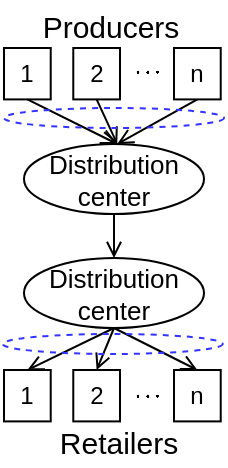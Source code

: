 <mxfile version="19.0.0" type="github">
  <diagram id="5q5lM8viIP_J6wY_YYFQ" name="Page-1">
    <mxGraphModel dx="517" dy="625" grid="1" gridSize="10" guides="1" tooltips="1" connect="1" arrows="1" fold="1" page="1" pageScale="1" pageWidth="350" pageHeight="350" math="1" shadow="0">
      <root>
        <mxCell id="0" />
        <mxCell id="1" parent="0" />
        <mxCell id="u4vzdmabbaN-2MladeCJ-18" value="1" style="rounded=0;whiteSpace=wrap;html=1;rotation=0;" vertex="1" parent="1">
          <mxGeometry x="10" y="-315" width="23.36" height="25.7" as="geometry" />
        </mxCell>
        <mxCell id="u4vzdmabbaN-2MladeCJ-4" value="" style="endArrow=open;html=1;rounded=0;entryX=0;entryY=0.5;entryDx=0;entryDy=0;exitX=0.5;exitY=1;exitDx=0;exitDy=0;startArrow=none;startFill=0;endFill=0;" edge="1" parent="1" source="u4vzdmabbaN-2MladeCJ-33">
          <mxGeometry width="50" height="50" relative="1" as="geometry">
            <mxPoint x="133.997" y="-306.512" as="sourcePoint" />
            <mxPoint x="66.624" y="-267.0" as="targetPoint" />
          </mxGeometry>
        </mxCell>
        <mxCell id="u4vzdmabbaN-2MladeCJ-10" value="" style="endArrow=open;html=1;rounded=0;entryX=0;entryY=0.5;entryDx=0;entryDy=0;exitX=0.5;exitY=1;exitDx=0;exitDy=0;endFill=0;" edge="1" parent="1" source="u4vzdmabbaN-2MladeCJ-32">
          <mxGeometry width="50" height="50" relative="1" as="geometry">
            <mxPoint x="89.997" y="-306.512" as="sourcePoint" />
            <mxPoint x="66.624" y="-267.0" as="targetPoint" />
          </mxGeometry>
        </mxCell>
        <mxCell id="u4vzdmabbaN-2MladeCJ-12" value="" style="endArrow=open;html=1;rounded=0;entryX=0;entryY=0.5;entryDx=0;entryDy=0;exitX=0.5;exitY=1;exitDx=0;exitDy=0;endFill=0;" edge="1" parent="1" source="u4vzdmabbaN-2MladeCJ-18">
          <mxGeometry width="50" height="50" relative="1" as="geometry">
            <mxPoint x="-49.64" y="-306" as="sourcePoint" />
            <mxPoint x="66.624" y="-267.0" as="targetPoint" />
          </mxGeometry>
        </mxCell>
        <mxCell id="u4vzdmabbaN-2MladeCJ-21" value="$$ \vdots $$" style="text;html=1;align=center;verticalAlign=middle;resizable=0;points=[];autosize=1;strokeColor=none;fillColor=none;fontSize=10;rotation=90;" vertex="1" parent="1">
          <mxGeometry x="48.36" y="-313.15" width="70" height="20" as="geometry" />
        </mxCell>
        <mxCell id="u4vzdmabbaN-2MladeCJ-3" value="" style="endArrow=open;html=1;rounded=0;exitX=0.5;exitY=1;exitDx=0;exitDy=0;endFill=0;entryX=0.5;entryY=0;entryDx=0;entryDy=0;" edge="1" parent="1" source="u4vzdmabbaN-2MladeCJ-46" target="u4vzdmabbaN-2MladeCJ-52">
          <mxGeometry width="50" height="50" relative="1" as="geometry">
            <mxPoint x="63.344" y="-237.003" as="sourcePoint" />
            <mxPoint x="60" y="-210" as="targetPoint" />
          </mxGeometry>
        </mxCell>
        <mxCell id="u4vzdmabbaN-2MladeCJ-27" value="$$ \vdots $$" style="text;html=1;align=center;verticalAlign=middle;resizable=0;points=[];autosize=1;strokeColor=none;fillColor=none;fontSize=10;rotation=90;" vertex="1" parent="1">
          <mxGeometry x="48.36" y="-151.15" width="70" height="20" as="geometry" />
        </mxCell>
        <mxCell id="u4vzdmabbaN-2MladeCJ-28" value="" style="endArrow=open;html=1;rounded=0;entryX=0.5;entryY=0;entryDx=0;entryDy=0;exitX=0.5;exitY=1;exitDx=0;exitDy=0;endFill=0;" edge="1" parent="1" target="u4vzdmabbaN-2MladeCJ-35">
          <mxGeometry width="50" height="50" relative="1" as="geometry">
            <mxPoint x="65" y="-175.0" as="sourcePoint" />
            <mxPoint x="18.997" y="-141.785" as="targetPoint" />
          </mxGeometry>
        </mxCell>
        <mxCell id="u4vzdmabbaN-2MladeCJ-29" value="" style="endArrow=none;html=1;rounded=0;exitX=0.5;exitY=0;exitDx=0;exitDy=0;entryX=0.5;entryY=1;entryDx=0;entryDy=0;startArrow=open;startFill=0;" edge="1" parent="1" source="u4vzdmabbaN-2MladeCJ-36">
          <mxGeometry width="50" height="50" relative="1" as="geometry">
            <mxPoint x="89.997" y="-141.785" as="sourcePoint" />
            <mxPoint x="65" y="-175.0" as="targetPoint" />
          </mxGeometry>
        </mxCell>
        <mxCell id="u4vzdmabbaN-2MladeCJ-30" value="" style="endArrow=none;html=1;rounded=0;exitX=0.5;exitY=0;exitDx=0;exitDy=0;entryX=0.5;entryY=1;entryDx=0;entryDy=0;endFill=0;startArrow=open;startFill=0;" edge="1" parent="1" source="u4vzdmabbaN-2MladeCJ-37">
          <mxGeometry width="50" height="50" relative="1" as="geometry">
            <mxPoint x="133.997" y="-141.785" as="sourcePoint" />
            <mxPoint x="65" y="-175.0" as="targetPoint" />
          </mxGeometry>
        </mxCell>
        <mxCell id="u4vzdmabbaN-2MladeCJ-32" value="2" style="rounded=0;whiteSpace=wrap;html=1;rotation=0;" vertex="1" parent="1">
          <mxGeometry x="44.64" y="-315" width="23.36" height="25.7" as="geometry" />
        </mxCell>
        <mxCell id="u4vzdmabbaN-2MladeCJ-33" value="n" style="rounded=0;whiteSpace=wrap;html=1;rotation=0;" vertex="1" parent="1">
          <mxGeometry x="95" y="-315" width="23.36" height="25.7" as="geometry" />
        </mxCell>
        <mxCell id="u4vzdmabbaN-2MladeCJ-34" value="&lt;font style=&quot;font-size: 15px;&quot;&gt;Producers&lt;/font&gt;" style="text;html=1;align=center;verticalAlign=middle;resizable=0;points=[];autosize=1;strokeColor=none;fillColor=none;fontSize=10;" vertex="1" parent="1">
          <mxGeometry x="23.36" y="-336" width="80" height="20" as="geometry" />
        </mxCell>
        <mxCell id="u4vzdmabbaN-2MladeCJ-35" value="1" style="rounded=0;whiteSpace=wrap;html=1;rotation=0;" vertex="1" parent="1">
          <mxGeometry x="10" y="-154" width="23.36" height="25.7" as="geometry" />
        </mxCell>
        <mxCell id="u4vzdmabbaN-2MladeCJ-36" value="2" style="rounded=0;whiteSpace=wrap;html=1;rotation=0;" vertex="1" parent="1">
          <mxGeometry x="44.64" y="-154" width="23.36" height="25.7" as="geometry" />
        </mxCell>
        <mxCell id="u4vzdmabbaN-2MladeCJ-37" value="n" style="rounded=0;whiteSpace=wrap;html=1;rotation=0;" vertex="1" parent="1">
          <mxGeometry x="95" y="-154" width="23.36" height="25.7" as="geometry" />
        </mxCell>
        <mxCell id="u4vzdmabbaN-2MladeCJ-40" value="&lt;font style=&quot;font-size: 15px;&quot;&gt;Retailers&lt;/font&gt;" style="text;html=1;align=center;verticalAlign=middle;resizable=0;points=[];autosize=1;strokeColor=none;fillColor=none;fontSize=10;" vertex="1" parent="1">
          <mxGeometry x="32.36" y="-128.3" width="70" height="20" as="geometry" />
        </mxCell>
        <mxCell id="u4vzdmabbaN-2MladeCJ-46" value="&lt;div style=&quot;font-size: 13px;&quot;&gt;&lt;font style=&quot;font-size: 13px;&quot;&gt;Distribution&lt;/font&gt;&lt;/div&gt;&lt;div style=&quot;font-size: 13px;&quot;&gt;&lt;font style=&quot;font-size: 13px;&quot;&gt;center&lt;br&gt;&lt;/font&gt;&lt;/div&gt;" style="ellipse;whiteSpace=wrap;html=1;fontSize=10;" vertex="1" parent="1">
          <mxGeometry x="20" y="-267" width="90" height="35" as="geometry" />
        </mxCell>
        <mxCell id="u4vzdmabbaN-2MladeCJ-49" value="" style="ellipse;whiteSpace=wrap;html=1;fontSize=10;dashed=1;fillColor=none;strokeColor=#3333FF;" vertex="1" parent="1">
          <mxGeometry x="10" y="-285" width="110" height="10" as="geometry" />
        </mxCell>
        <mxCell id="u4vzdmabbaN-2MladeCJ-50" value="" style="ellipse;whiteSpace=wrap;html=1;fontSize=10;dashed=1;fillColor=none;strokeColor=#3333FF;" vertex="1" parent="1">
          <mxGeometry x="9.36" y="-172" width="110" height="10" as="geometry" />
        </mxCell>
        <mxCell id="u4vzdmabbaN-2MladeCJ-52" value="&lt;div style=&quot;font-size: 13px;&quot;&gt;&lt;font style=&quot;font-size: 13px;&quot;&gt;Distribution&lt;/font&gt;&lt;/div&gt;&lt;div style=&quot;font-size: 13px;&quot;&gt;&lt;font style=&quot;font-size: 13px;&quot;&gt;center&lt;br&gt;&lt;/font&gt;&lt;/div&gt;" style="ellipse;whiteSpace=wrap;html=1;fontSize=10;" vertex="1" parent="1">
          <mxGeometry x="20" y="-210" width="90" height="35" as="geometry" />
        </mxCell>
      </root>
    </mxGraphModel>
  </diagram>
</mxfile>
